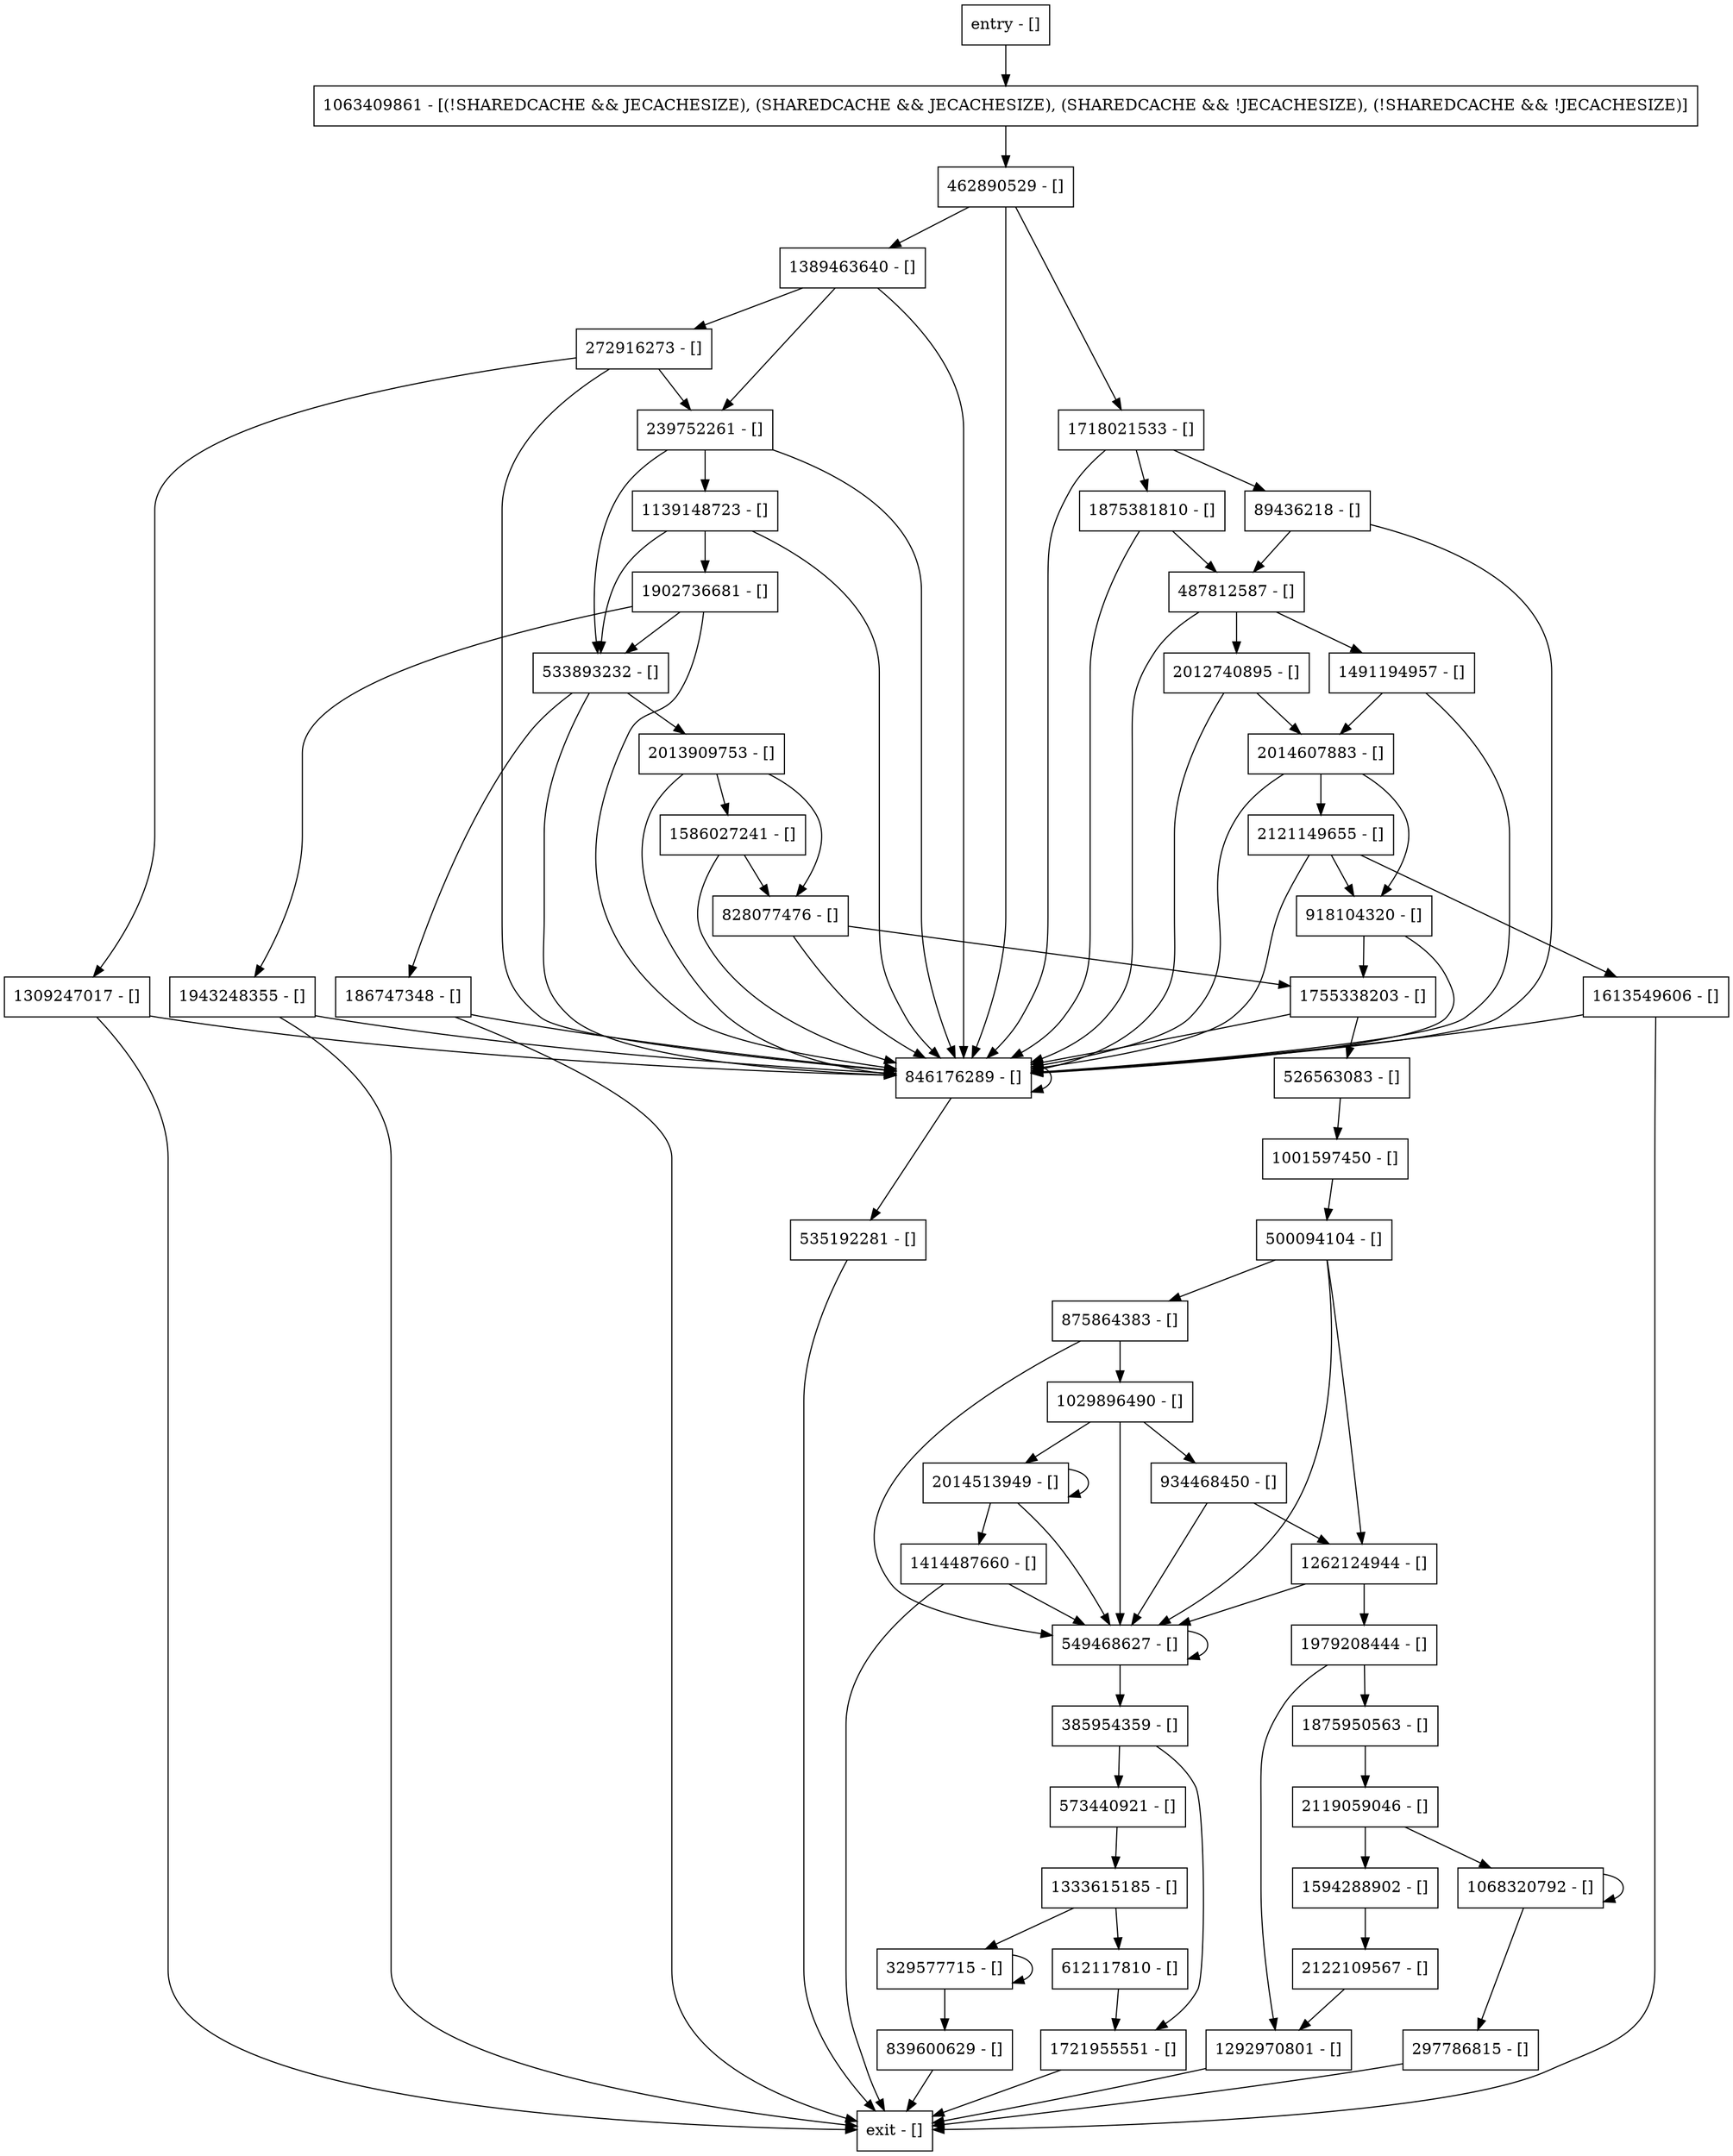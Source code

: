 digraph getEnvironment {
node [shape=record];
573440921 [label="573440921 - []"];
1902736681 [label="1902736681 - []"];
526563083 [label="526563083 - []"];
1389463640 [label="1389463640 - []"];
1063409861 [label="1063409861 - [(!SHAREDCACHE && JECACHESIZE), (SHAREDCACHE && JECACHESIZE), (SHAREDCACHE && !JECACHESIZE), (!SHAREDCACHE && !JECACHESIZE)]"];
89436218 [label="89436218 - []"];
1333615185 [label="1333615185 - []"];
1029896490 [label="1029896490 - []"];
329577715 [label="329577715 - []"];
2013909753 [label="2013909753 - []"];
1613549606 [label="1613549606 - []"];
487812587 [label="487812587 - []"];
297786815 [label="297786815 - []"];
1309247017 [label="1309247017 - []"];
2014607883 [label="2014607883 - []"];
1262124944 [label="1262124944 - []"];
612117810 [label="612117810 - []"];
846176289 [label="846176289 - []"];
239752261 [label="239752261 - []"];
1594288902 [label="1594288902 - []"];
1943248355 [label="1943248355 - []"];
2012740895 [label="2012740895 - []"];
entry [label="entry - []"];
exit [label="exit - []"];
918104320 [label="918104320 - []"];
1875381810 [label="1875381810 - []"];
272916273 [label="272916273 - []"];
385954359 [label="385954359 - []"];
533893232 [label="533893232 - []"];
2122109567 [label="2122109567 - []"];
1068320792 [label="1068320792 - []"];
1979208444 [label="1979208444 - []"];
549468627 [label="549468627 - []"];
1491194957 [label="1491194957 - []"];
1292970801 [label="1292970801 - []"];
2121149655 [label="2121149655 - []"];
500094104 [label="500094104 - []"];
186747348 [label="186747348 - []"];
934468450 [label="934468450 - []"];
828077476 [label="828077476 - []"];
1755338203 [label="1755338203 - []"];
462890529 [label="462890529 - []"];
839600629 [label="839600629 - []"];
1414487660 [label="1414487660 - []"];
1001597450 [label="1001597450 - []"];
1718021533 [label="1718021533 - []"];
1721955551 [label="1721955551 - []"];
2014513949 [label="2014513949 - []"];
875864383 [label="875864383 - []"];
535192281 [label="535192281 - []"];
1139148723 [label="1139148723 - []"];
1586027241 [label="1586027241 - []"];
1875950563 [label="1875950563 - []"];
2119059046 [label="2119059046 - []"];
entry;
exit;
573440921 -> 1333615185;
1902736681 -> 533893232;
1902736681 -> 1943248355;
1902736681 -> 846176289;
526563083 -> 1001597450;
1389463640 -> 239752261;
1389463640 -> 272916273;
1389463640 -> 846176289;
1063409861 -> 462890529;
89436218 -> 487812587;
89436218 -> 846176289;
1333615185 -> 329577715;
1333615185 -> 612117810;
1029896490 -> 549468627;
1029896490 -> 934468450;
1029896490 -> 2014513949;
329577715 -> 329577715;
329577715 -> 839600629;
2013909753 -> 1586027241;
2013909753 -> 828077476;
2013909753 -> 846176289;
1613549606 -> exit;
1613549606 -> 846176289;
487812587 -> 1491194957;
487812587 -> 2012740895;
487812587 -> 846176289;
297786815 -> exit;
1309247017 -> exit;
1309247017 -> 846176289;
2014607883 -> 918104320;
2014607883 -> 2121149655;
2014607883 -> 846176289;
1262124944 -> 1979208444;
1262124944 -> 549468627;
612117810 -> 1721955551;
846176289 -> 535192281;
846176289 -> 846176289;
239752261 -> 1139148723;
239752261 -> 533893232;
239752261 -> 846176289;
1594288902 -> 2122109567;
1943248355 -> exit;
1943248355 -> 846176289;
2012740895 -> 2014607883;
2012740895 -> 846176289;
entry -> 1063409861;
918104320 -> 1755338203;
918104320 -> 846176289;
1875381810 -> 487812587;
1875381810 -> 846176289;
272916273 -> 239752261;
272916273 -> 1309247017;
272916273 -> 846176289;
385954359 -> 573440921;
385954359 -> 1721955551;
533893232 -> 186747348;
533893232 -> 2013909753;
533893232 -> 846176289;
2122109567 -> 1292970801;
1068320792 -> 297786815;
1068320792 -> 1068320792;
1979208444 -> 1875950563;
1979208444 -> 1292970801;
549468627 -> 549468627;
549468627 -> 385954359;
1491194957 -> 2014607883;
1491194957 -> 846176289;
1292970801 -> exit;
2121149655 -> 918104320;
2121149655 -> 1613549606;
2121149655 -> 846176289;
500094104 -> 549468627;
500094104 -> 1262124944;
500094104 -> 875864383;
186747348 -> exit;
186747348 -> 846176289;
934468450 -> 549468627;
934468450 -> 1262124944;
828077476 -> 1755338203;
828077476 -> 846176289;
1755338203 -> 526563083;
1755338203 -> 846176289;
462890529 -> 1389463640;
462890529 -> 1718021533;
462890529 -> 846176289;
839600629 -> exit;
1414487660 -> exit;
1414487660 -> 549468627;
1001597450 -> 500094104;
1718021533 -> 1875381810;
1718021533 -> 89436218;
1718021533 -> 846176289;
1721955551 -> exit;
2014513949 -> 549468627;
2014513949 -> 2014513949;
2014513949 -> 1414487660;
875864383 -> 1029896490;
875864383 -> 549468627;
535192281 -> exit;
1139148723 -> 1902736681;
1139148723 -> 533893232;
1139148723 -> 846176289;
1586027241 -> 828077476;
1586027241 -> 846176289;
1875950563 -> 2119059046;
2119059046 -> 1594288902;
2119059046 -> 1068320792;
}

